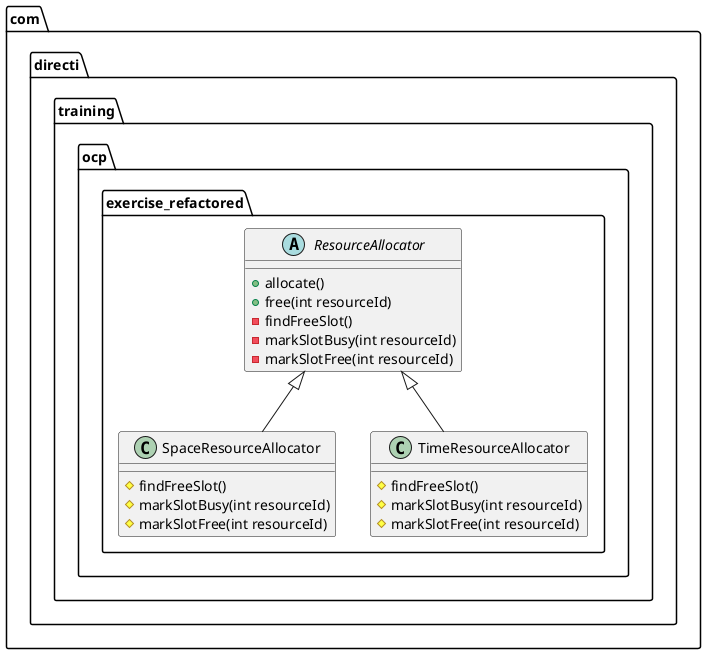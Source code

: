 @startuml ocp
package "com.directi.training.ocp.exercise_refactored" {
  abstract class ResourceAllocator {
    + allocate()
    + free(int resourceId)
    - findFreeSlot()
    - markSlotBusy(int resourceId)
    - markSlotFree(int resourceId)
  }
  class SpaceResourceAllocator {
    # findFreeSlot()
    # markSlotBusy(int resourceId)
    # markSlotFree(int resourceId)
  }
  class TimeResourceAllocator {
    # findFreeSlot()
    # markSlotBusy(int resourceId)
    # markSlotFree(int resourceId)
  }
  ResourceAllocator <|-- SpaceResourceAllocator
  ResourceAllocator <|-- TimeResourceAllocator
}
@enduml

